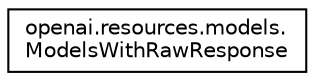 digraph "Graphical Class Hierarchy"
{
 // LATEX_PDF_SIZE
  edge [fontname="Helvetica",fontsize="10",labelfontname="Helvetica",labelfontsize="10"];
  node [fontname="Helvetica",fontsize="10",shape=record];
  rankdir="LR";
  Node0 [label="openai.resources.models.\lModelsWithRawResponse",height=0.2,width=0.4,color="black", fillcolor="white", style="filled",URL="$classopenai_1_1resources_1_1models_1_1ModelsWithRawResponse.html",tooltip=" "];
}
